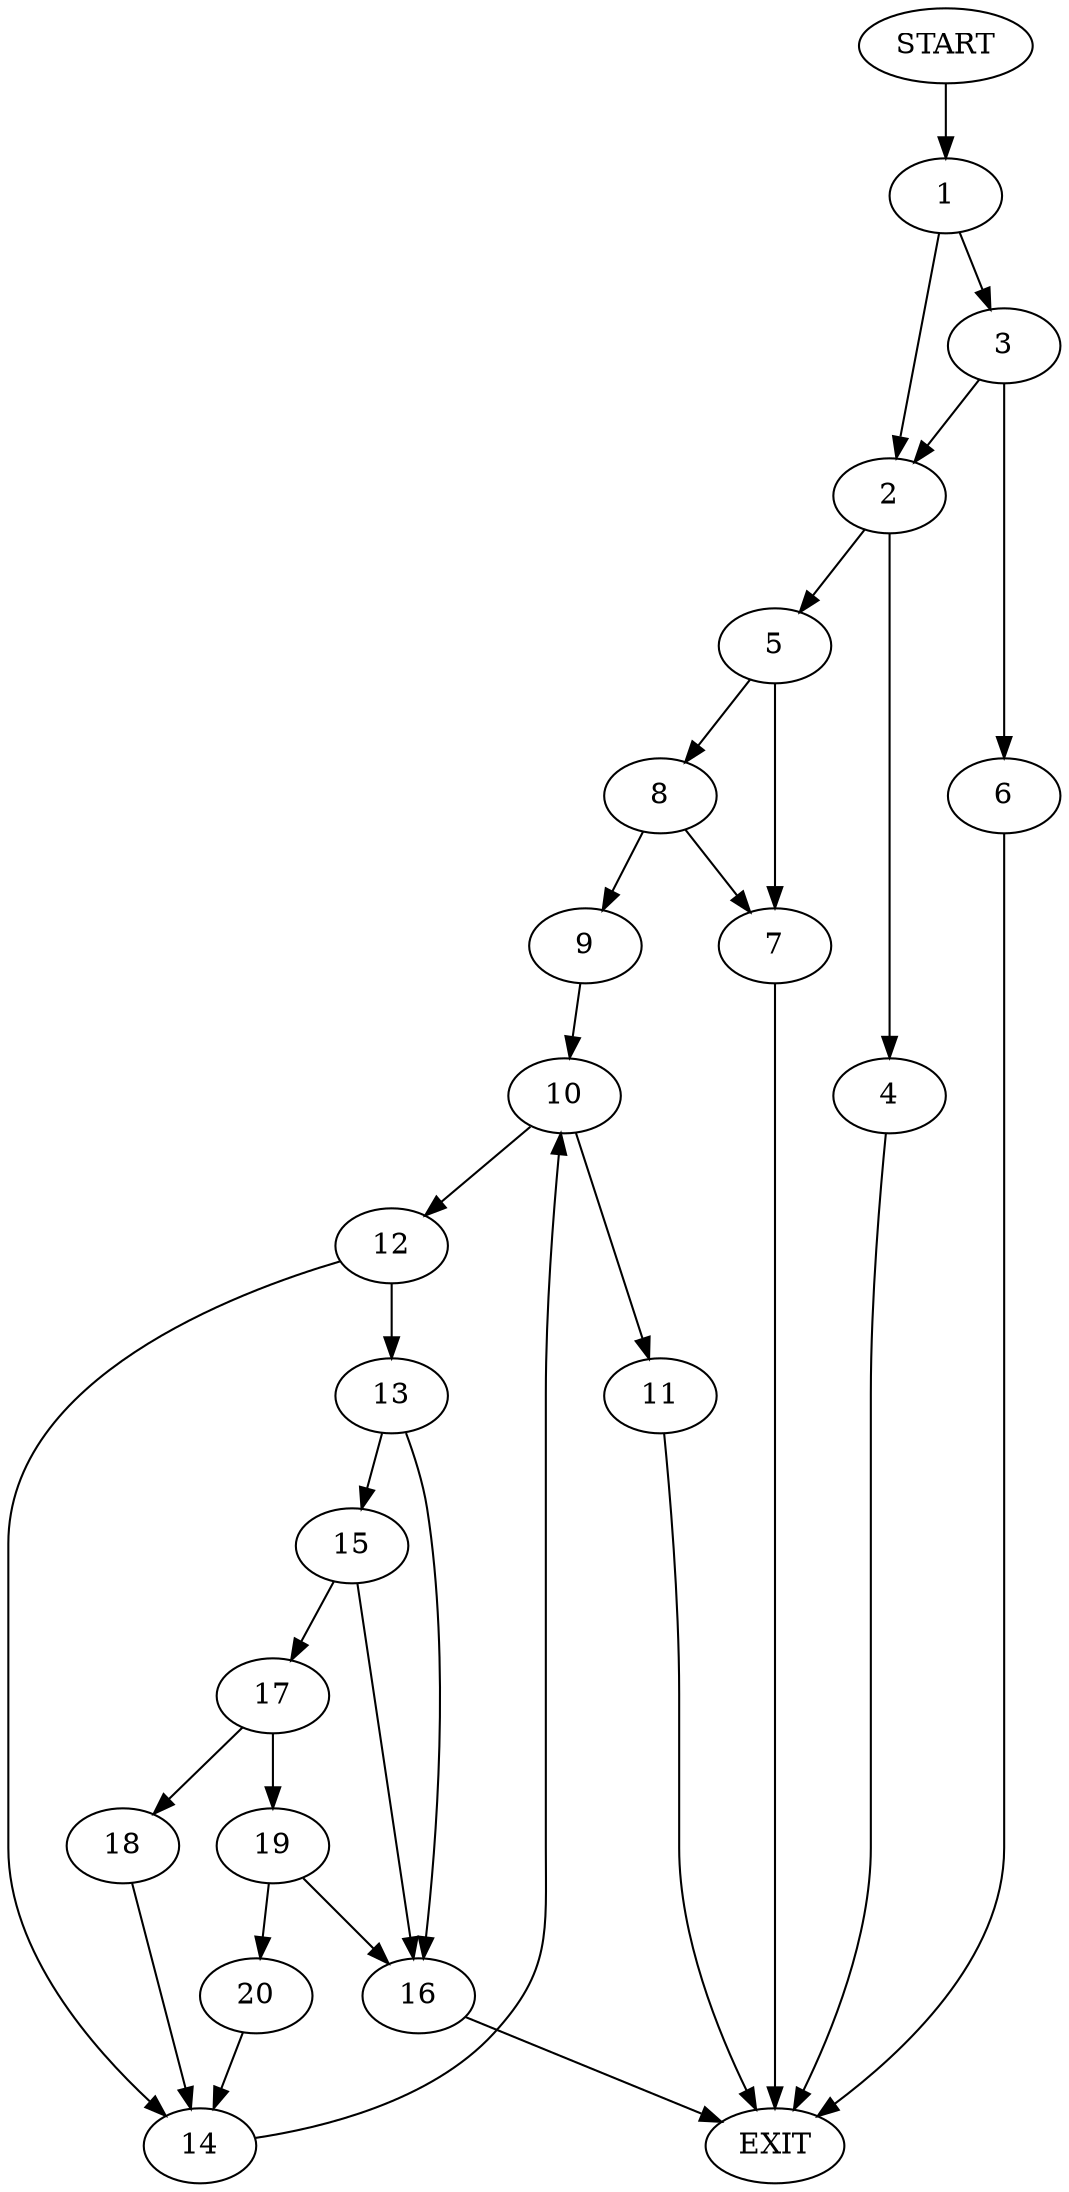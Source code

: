 digraph {
0 [label="START"]
21 [label="EXIT"]
0 -> 1
1 -> 2
1 -> 3
2 -> 4
2 -> 5
3 -> 6
3 -> 2
6 -> 21
5 -> 7
5 -> 8
4 -> 21
7 -> 21
8 -> 7
8 -> 9
9 -> 10
10 -> 11
10 -> 12
11 -> 21
12 -> 13
12 -> 14
13 -> 15
13 -> 16
14 -> 10
15 -> 17
15 -> 16
16 -> 21
17 -> 18
17 -> 19
18 -> 14
19 -> 20
19 -> 16
20 -> 14
}
